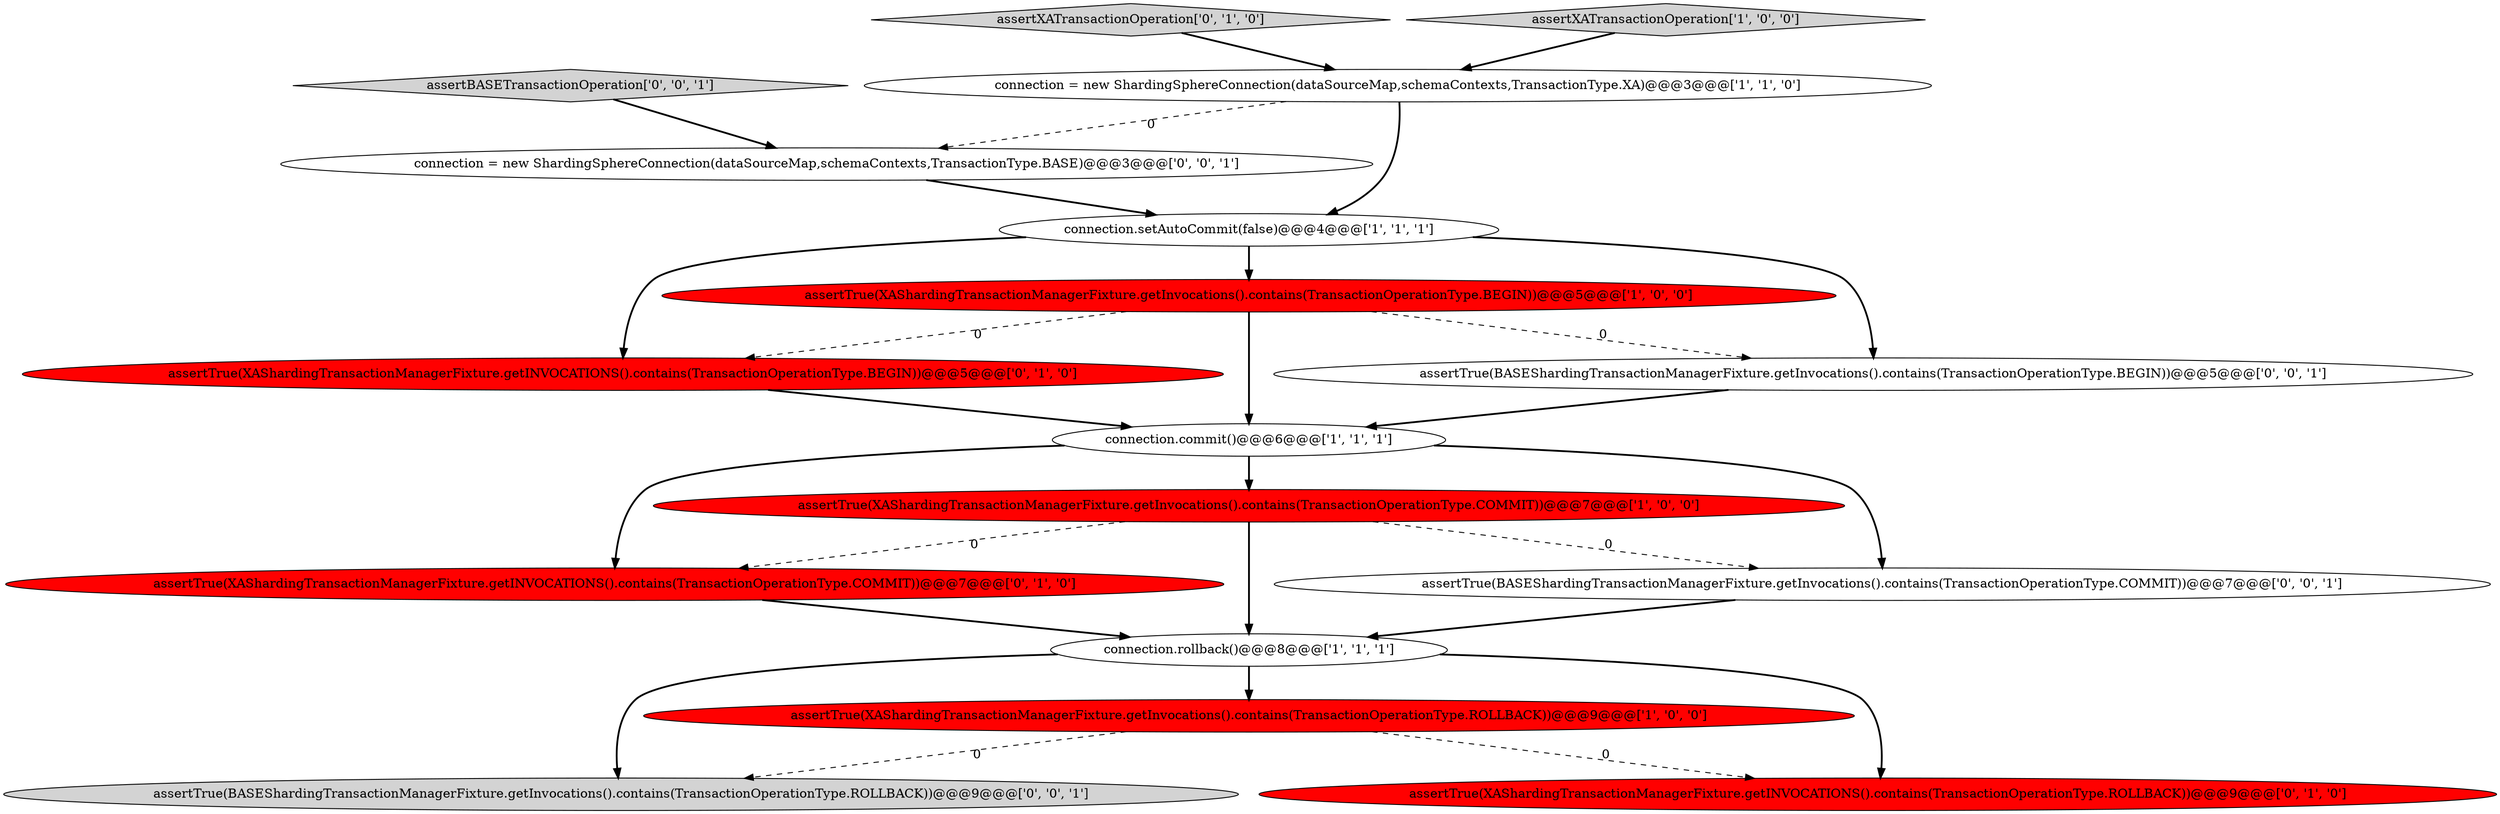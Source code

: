 digraph {
7 [style = filled, label = "assertTrue(XAShardingTransactionManagerFixture.getInvocations().contains(TransactionOperationType.COMMIT))@@@7@@@['1', '0', '0']", fillcolor = red, shape = ellipse image = "AAA1AAABBB1BBB"];
10 [style = filled, label = "assertXATransactionOperation['0', '1', '0']", fillcolor = lightgray, shape = diamond image = "AAA0AAABBB2BBB"];
8 [style = filled, label = "assertTrue(XAShardingTransactionManagerFixture.getINVOCATIONS().contains(TransactionOperationType.BEGIN))@@@5@@@['0', '1', '0']", fillcolor = red, shape = ellipse image = "AAA1AAABBB2BBB"];
15 [style = filled, label = "assertTrue(BASEShardingTransactionManagerFixture.getInvocations().contains(TransactionOperationType.ROLLBACK))@@@9@@@['0', '0', '1']", fillcolor = lightgray, shape = ellipse image = "AAA0AAABBB3BBB"];
9 [style = filled, label = "assertTrue(XAShardingTransactionManagerFixture.getINVOCATIONS().contains(TransactionOperationType.COMMIT))@@@7@@@['0', '1', '0']", fillcolor = red, shape = ellipse image = "AAA1AAABBB2BBB"];
0 [style = filled, label = "connection.rollback()@@@8@@@['1', '1', '1']", fillcolor = white, shape = ellipse image = "AAA0AAABBB1BBB"];
6 [style = filled, label = "connection.setAutoCommit(false)@@@4@@@['1', '1', '1']", fillcolor = white, shape = ellipse image = "AAA0AAABBB1BBB"];
11 [style = filled, label = "assertTrue(XAShardingTransactionManagerFixture.getINVOCATIONS().contains(TransactionOperationType.ROLLBACK))@@@9@@@['0', '1', '0']", fillcolor = red, shape = ellipse image = "AAA1AAABBB2BBB"];
3 [style = filled, label = "connection = new ShardingSphereConnection(dataSourceMap,schemaContexts,TransactionType.XA)@@@3@@@['1', '1', '0']", fillcolor = white, shape = ellipse image = "AAA0AAABBB1BBB"];
12 [style = filled, label = "assertTrue(BASEShardingTransactionManagerFixture.getInvocations().contains(TransactionOperationType.COMMIT))@@@7@@@['0', '0', '1']", fillcolor = white, shape = ellipse image = "AAA0AAABBB3BBB"];
13 [style = filled, label = "connection = new ShardingSphereConnection(dataSourceMap,schemaContexts,TransactionType.BASE)@@@3@@@['0', '0', '1']", fillcolor = white, shape = ellipse image = "AAA0AAABBB3BBB"];
5 [style = filled, label = "connection.commit()@@@6@@@['1', '1', '1']", fillcolor = white, shape = ellipse image = "AAA0AAABBB1BBB"];
1 [style = filled, label = "assertTrue(XAShardingTransactionManagerFixture.getInvocations().contains(TransactionOperationType.ROLLBACK))@@@9@@@['1', '0', '0']", fillcolor = red, shape = ellipse image = "AAA1AAABBB1BBB"];
2 [style = filled, label = "assertXATransactionOperation['1', '0', '0']", fillcolor = lightgray, shape = diamond image = "AAA0AAABBB1BBB"];
14 [style = filled, label = "assertTrue(BASEShardingTransactionManagerFixture.getInvocations().contains(TransactionOperationType.BEGIN))@@@5@@@['0', '0', '1']", fillcolor = white, shape = ellipse image = "AAA0AAABBB3BBB"];
4 [style = filled, label = "assertTrue(XAShardingTransactionManagerFixture.getInvocations().contains(TransactionOperationType.BEGIN))@@@5@@@['1', '0', '0']", fillcolor = red, shape = ellipse image = "AAA1AAABBB1BBB"];
16 [style = filled, label = "assertBASETransactionOperation['0', '0', '1']", fillcolor = lightgray, shape = diamond image = "AAA0AAABBB3BBB"];
16->13 [style = bold, label=""];
9->0 [style = bold, label=""];
5->9 [style = bold, label=""];
1->15 [style = dashed, label="0"];
2->3 [style = bold, label=""];
0->11 [style = bold, label=""];
3->6 [style = bold, label=""];
10->3 [style = bold, label=""];
7->0 [style = bold, label=""];
3->13 [style = dashed, label="0"];
12->0 [style = bold, label=""];
0->15 [style = bold, label=""];
6->14 [style = bold, label=""];
6->4 [style = bold, label=""];
8->5 [style = bold, label=""];
5->12 [style = bold, label=""];
7->9 [style = dashed, label="0"];
1->11 [style = dashed, label="0"];
0->1 [style = bold, label=""];
6->8 [style = bold, label=""];
4->8 [style = dashed, label="0"];
7->12 [style = dashed, label="0"];
5->7 [style = bold, label=""];
4->14 [style = dashed, label="0"];
13->6 [style = bold, label=""];
4->5 [style = bold, label=""];
14->5 [style = bold, label=""];
}

